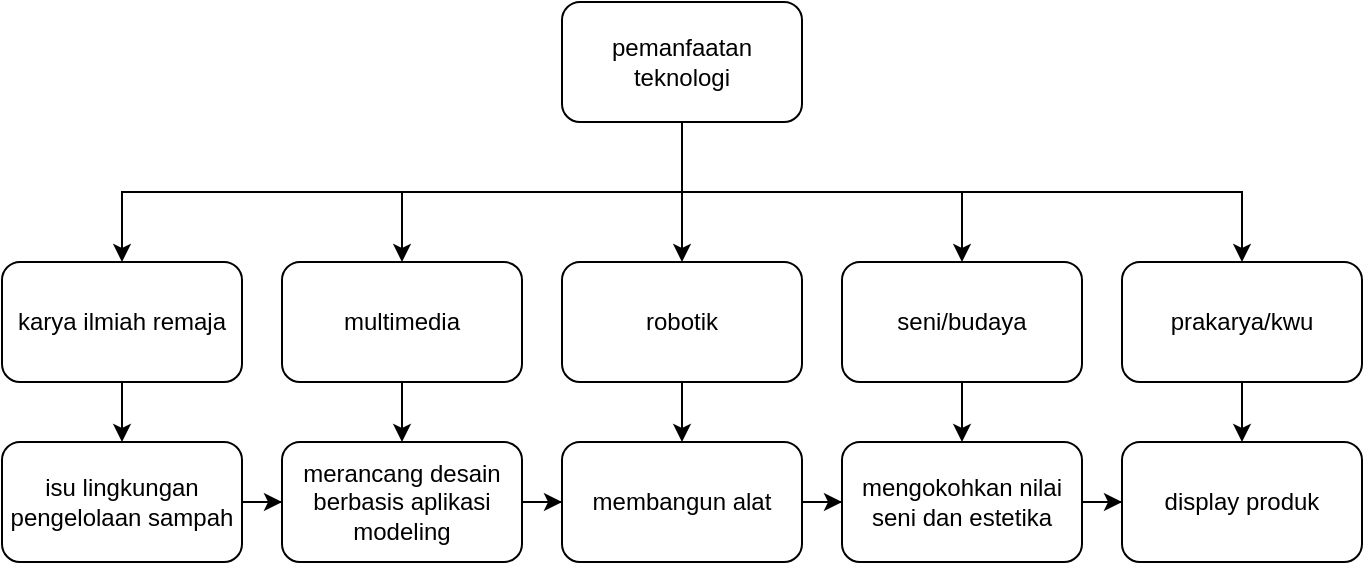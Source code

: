 <mxfile version="22.1.5" type="github">
  <diagram name="Page-1" id="Qou-vyrPSm1an-S4Ps3j">
    <mxGraphModel dx="758" dy="424" grid="1" gridSize="10" guides="1" tooltips="1" connect="1" arrows="1" fold="1" page="1" pageScale="1" pageWidth="850" pageHeight="1100" math="0" shadow="0">
      <root>
        <mxCell id="0" />
        <mxCell id="1" parent="0" />
        <mxCell id="ahE1HmWSlkf-c5fxpPrb-35" value="" style="edgeStyle=orthogonalEdgeStyle;rounded=0;orthogonalLoop=1;jettySize=auto;html=1;" edge="1" parent="1" source="ahE1HmWSlkf-c5fxpPrb-1" target="ahE1HmWSlkf-c5fxpPrb-19">
          <mxGeometry relative="1" as="geometry" />
        </mxCell>
        <mxCell id="ahE1HmWSlkf-c5fxpPrb-1" value="isu lingkungan&lt;br&gt;pengelolaan sampah" style="rounded=1;whiteSpace=wrap;html=1;" vertex="1" parent="1">
          <mxGeometry x="120" y="280" width="120" height="60" as="geometry" />
        </mxCell>
        <mxCell id="ahE1HmWSlkf-c5fxpPrb-10" style="edgeStyle=orthogonalEdgeStyle;rounded=0;orthogonalLoop=1;jettySize=auto;html=1;exitX=0.5;exitY=1;exitDx=0;exitDy=0;entryX=0.5;entryY=0;entryDx=0;entryDy=0;" edge="1" parent="1" source="ahE1HmWSlkf-c5fxpPrb-2" target="ahE1HmWSlkf-c5fxpPrb-7">
          <mxGeometry relative="1" as="geometry" />
        </mxCell>
        <mxCell id="ahE1HmWSlkf-c5fxpPrb-12" style="edgeStyle=orthogonalEdgeStyle;rounded=0;orthogonalLoop=1;jettySize=auto;html=1;exitX=0.5;exitY=1;exitDx=0;exitDy=0;entryX=0.5;entryY=0;entryDx=0;entryDy=0;" edge="1" parent="1" source="ahE1HmWSlkf-c5fxpPrb-2" target="ahE1HmWSlkf-c5fxpPrb-4">
          <mxGeometry relative="1" as="geometry" />
        </mxCell>
        <mxCell id="ahE1HmWSlkf-c5fxpPrb-14" style="edgeStyle=orthogonalEdgeStyle;rounded=0;orthogonalLoop=1;jettySize=auto;html=1;exitX=0.5;exitY=1;exitDx=0;exitDy=0;" edge="1" parent="1" source="ahE1HmWSlkf-c5fxpPrb-2" target="ahE1HmWSlkf-c5fxpPrb-3">
          <mxGeometry relative="1" as="geometry" />
        </mxCell>
        <mxCell id="ahE1HmWSlkf-c5fxpPrb-15" style="edgeStyle=orthogonalEdgeStyle;rounded=0;orthogonalLoop=1;jettySize=auto;html=1;exitX=0.5;exitY=1;exitDx=0;exitDy=0;" edge="1" parent="1" source="ahE1HmWSlkf-c5fxpPrb-2" target="ahE1HmWSlkf-c5fxpPrb-6">
          <mxGeometry relative="1" as="geometry" />
        </mxCell>
        <mxCell id="ahE1HmWSlkf-c5fxpPrb-16" style="edgeStyle=orthogonalEdgeStyle;rounded=0;orthogonalLoop=1;jettySize=auto;html=1;exitX=0.5;exitY=1;exitDx=0;exitDy=0;entryX=0.5;entryY=0;entryDx=0;entryDy=0;" edge="1" parent="1" source="ahE1HmWSlkf-c5fxpPrb-2" target="ahE1HmWSlkf-c5fxpPrb-5">
          <mxGeometry relative="1" as="geometry" />
        </mxCell>
        <mxCell id="ahE1HmWSlkf-c5fxpPrb-2" value="pemanfaatan teknologi" style="rounded=1;whiteSpace=wrap;html=1;" vertex="1" parent="1">
          <mxGeometry x="400" y="60" width="120" height="60" as="geometry" />
        </mxCell>
        <mxCell id="ahE1HmWSlkf-c5fxpPrb-31" value="" style="edgeStyle=orthogonalEdgeStyle;rounded=0;orthogonalLoop=1;jettySize=auto;html=1;" edge="1" parent="1" source="ahE1HmWSlkf-c5fxpPrb-3" target="ahE1HmWSlkf-c5fxpPrb-18">
          <mxGeometry relative="1" as="geometry" />
        </mxCell>
        <mxCell id="ahE1HmWSlkf-c5fxpPrb-3" value="robotik" style="rounded=1;whiteSpace=wrap;html=1;" vertex="1" parent="1">
          <mxGeometry x="400" y="190" width="120" height="60" as="geometry" />
        </mxCell>
        <mxCell id="ahE1HmWSlkf-c5fxpPrb-24" style="edgeStyle=orthogonalEdgeStyle;rounded=0;orthogonalLoop=1;jettySize=auto;html=1;exitX=0.5;exitY=1;exitDx=0;exitDy=0;entryX=0.5;entryY=0;entryDx=0;entryDy=0;" edge="1" parent="1" source="ahE1HmWSlkf-c5fxpPrb-4" target="ahE1HmWSlkf-c5fxpPrb-19">
          <mxGeometry relative="1" as="geometry" />
        </mxCell>
        <mxCell id="ahE1HmWSlkf-c5fxpPrb-4" value="multimedia" style="rounded=1;whiteSpace=wrap;html=1;" vertex="1" parent="1">
          <mxGeometry x="260" y="190" width="120" height="60" as="geometry" />
        </mxCell>
        <mxCell id="ahE1HmWSlkf-c5fxpPrb-26" style="edgeStyle=orthogonalEdgeStyle;rounded=0;orthogonalLoop=1;jettySize=auto;html=1;exitX=0.5;exitY=1;exitDx=0;exitDy=0;entryX=0.5;entryY=0;entryDx=0;entryDy=0;" edge="1" parent="1" source="ahE1HmWSlkf-c5fxpPrb-5" target="ahE1HmWSlkf-c5fxpPrb-21">
          <mxGeometry relative="1" as="geometry" />
        </mxCell>
        <mxCell id="ahE1HmWSlkf-c5fxpPrb-5" value="prakarya/kwu" style="rounded=1;whiteSpace=wrap;html=1;" vertex="1" parent="1">
          <mxGeometry x="680" y="190" width="120" height="60" as="geometry" />
        </mxCell>
        <mxCell id="ahE1HmWSlkf-c5fxpPrb-25" style="edgeStyle=orthogonalEdgeStyle;rounded=0;orthogonalLoop=1;jettySize=auto;html=1;exitX=0.5;exitY=1;exitDx=0;exitDy=0;entryX=0.5;entryY=0;entryDx=0;entryDy=0;" edge="1" parent="1" source="ahE1HmWSlkf-c5fxpPrb-6" target="ahE1HmWSlkf-c5fxpPrb-20">
          <mxGeometry relative="1" as="geometry" />
        </mxCell>
        <mxCell id="ahE1HmWSlkf-c5fxpPrb-6" value="seni/budaya" style="rounded=1;whiteSpace=wrap;html=1;" vertex="1" parent="1">
          <mxGeometry x="540" y="190" width="120" height="60" as="geometry" />
        </mxCell>
        <mxCell id="ahE1HmWSlkf-c5fxpPrb-22" style="edgeStyle=orthogonalEdgeStyle;rounded=0;orthogonalLoop=1;jettySize=auto;html=1;exitX=0.5;exitY=1;exitDx=0;exitDy=0;entryX=0.5;entryY=0;entryDx=0;entryDy=0;" edge="1" parent="1" source="ahE1HmWSlkf-c5fxpPrb-7" target="ahE1HmWSlkf-c5fxpPrb-1">
          <mxGeometry relative="1" as="geometry" />
        </mxCell>
        <mxCell id="ahE1HmWSlkf-c5fxpPrb-7" value="karya ilmiah remaja" style="rounded=1;whiteSpace=wrap;html=1;" vertex="1" parent="1">
          <mxGeometry x="120" y="190" width="120" height="60" as="geometry" />
        </mxCell>
        <mxCell id="ahE1HmWSlkf-c5fxpPrb-32" value="" style="edgeStyle=orthogonalEdgeStyle;rounded=0;orthogonalLoop=1;jettySize=auto;html=1;" edge="1" parent="1" source="ahE1HmWSlkf-c5fxpPrb-18" target="ahE1HmWSlkf-c5fxpPrb-20">
          <mxGeometry relative="1" as="geometry" />
        </mxCell>
        <mxCell id="ahE1HmWSlkf-c5fxpPrb-18" value="membangun alat" style="rounded=1;whiteSpace=wrap;html=1;" vertex="1" parent="1">
          <mxGeometry x="400" y="280" width="120" height="60" as="geometry" />
        </mxCell>
        <mxCell id="ahE1HmWSlkf-c5fxpPrb-34" value="" style="edgeStyle=orthogonalEdgeStyle;rounded=0;orthogonalLoop=1;jettySize=auto;html=1;" edge="1" parent="1" source="ahE1HmWSlkf-c5fxpPrb-19" target="ahE1HmWSlkf-c5fxpPrb-18">
          <mxGeometry relative="1" as="geometry" />
        </mxCell>
        <mxCell id="ahE1HmWSlkf-c5fxpPrb-19" value="merancang desain berbasis aplikasi modeling" style="rounded=1;whiteSpace=wrap;html=1;" vertex="1" parent="1">
          <mxGeometry x="260" y="280" width="120" height="60" as="geometry" />
        </mxCell>
        <mxCell id="ahE1HmWSlkf-c5fxpPrb-30" value="" style="edgeStyle=orthogonalEdgeStyle;rounded=0;orthogonalLoop=1;jettySize=auto;html=1;" edge="1" parent="1" source="ahE1HmWSlkf-c5fxpPrb-20" target="ahE1HmWSlkf-c5fxpPrb-21">
          <mxGeometry relative="1" as="geometry" />
        </mxCell>
        <mxCell id="ahE1HmWSlkf-c5fxpPrb-20" value="mengokohkan nilai seni dan estetika" style="rounded=1;whiteSpace=wrap;html=1;" vertex="1" parent="1">
          <mxGeometry x="540" y="280" width="120" height="60" as="geometry" />
        </mxCell>
        <mxCell id="ahE1HmWSlkf-c5fxpPrb-21" value="display produk" style="rounded=1;whiteSpace=wrap;html=1;" vertex="1" parent="1">
          <mxGeometry x="680" y="280" width="120" height="60" as="geometry" />
        </mxCell>
      </root>
    </mxGraphModel>
  </diagram>
</mxfile>

